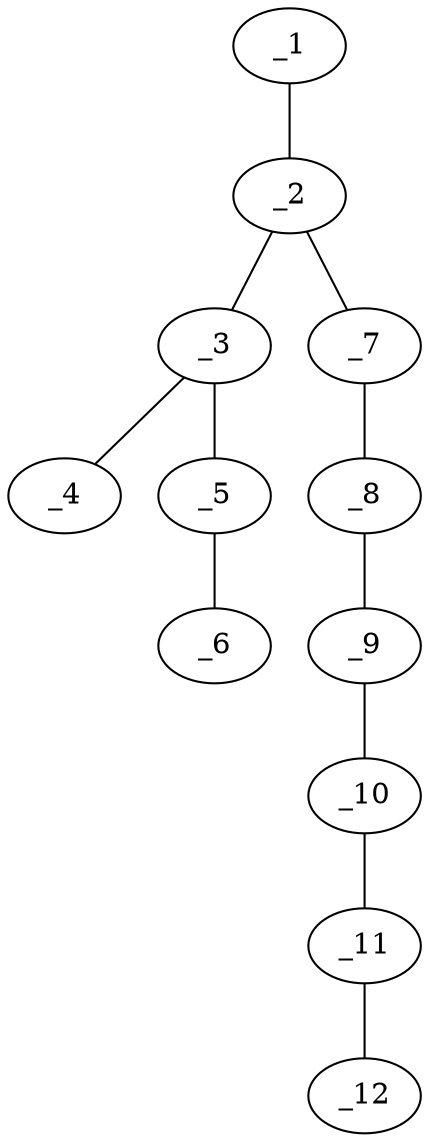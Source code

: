 graph molid634219 {
	_1	 [charge=0,
		chem=1,
		symbol="C  ",
		x="7.1962",
		y="-1.25"];
	_2	 [charge=0,
		chem=4,
		symbol="N  ",
		x="7.1962",
		y="-0.25"];
	_1 -- _2	 [valence=1];
	_3	 [charge=1,
		chem=4,
		symbol="N  ",
		x="8.0622",
		y="0.25"];
	_2 -- _3	 [valence=1];
	_7	 [charge=0,
		chem=1,
		symbol="C  ",
		x="6.3301",
		y="0.25"];
	_2 -- _7	 [valence=1];
	_4	 [charge=0,
		chem=2,
		symbol="O  ",
		x="8.0622",
		y="1.25"];
	_3 -- _4	 [valence=2];
	_5	 [charge="-1",
		chem=4,
		symbol="N  ",
		x="8.9282",
		y="-0.25"];
	_3 -- _5	 [valence=1];
	_6	 [charge=0,
		chem=2,
		symbol="O  ",
		x="9.7942",
		y="0.25"];
	_5 -- _6	 [valence=1];
	_8	 [charge=0,
		chem=1,
		symbol="C  ",
		x="5.4641",
		y="-0.25"];
	_7 -- _8	 [valence=1];
	_9	 [charge=0,
		chem=1,
		symbol="C  ",
		x="4.5981",
		y="0.25"];
	_8 -- _9	 [valence=1];
	_10	 [charge=0,
		chem=1,
		symbol="C  ",
		x="3.7321",
		y="-0.25"];
	_9 -- _10	 [valence=1];
	_11	 [charge=0,
		chem=4,
		symbol="N  ",
		x="2.866",
		y="0.25"];
	_10 -- _11	 [valence=1];
	_12	 [charge=0,
		chem=1,
		symbol="C  ",
		x=2,
		y="-0.25"];
	_11 -- _12	 [valence=1];
}
